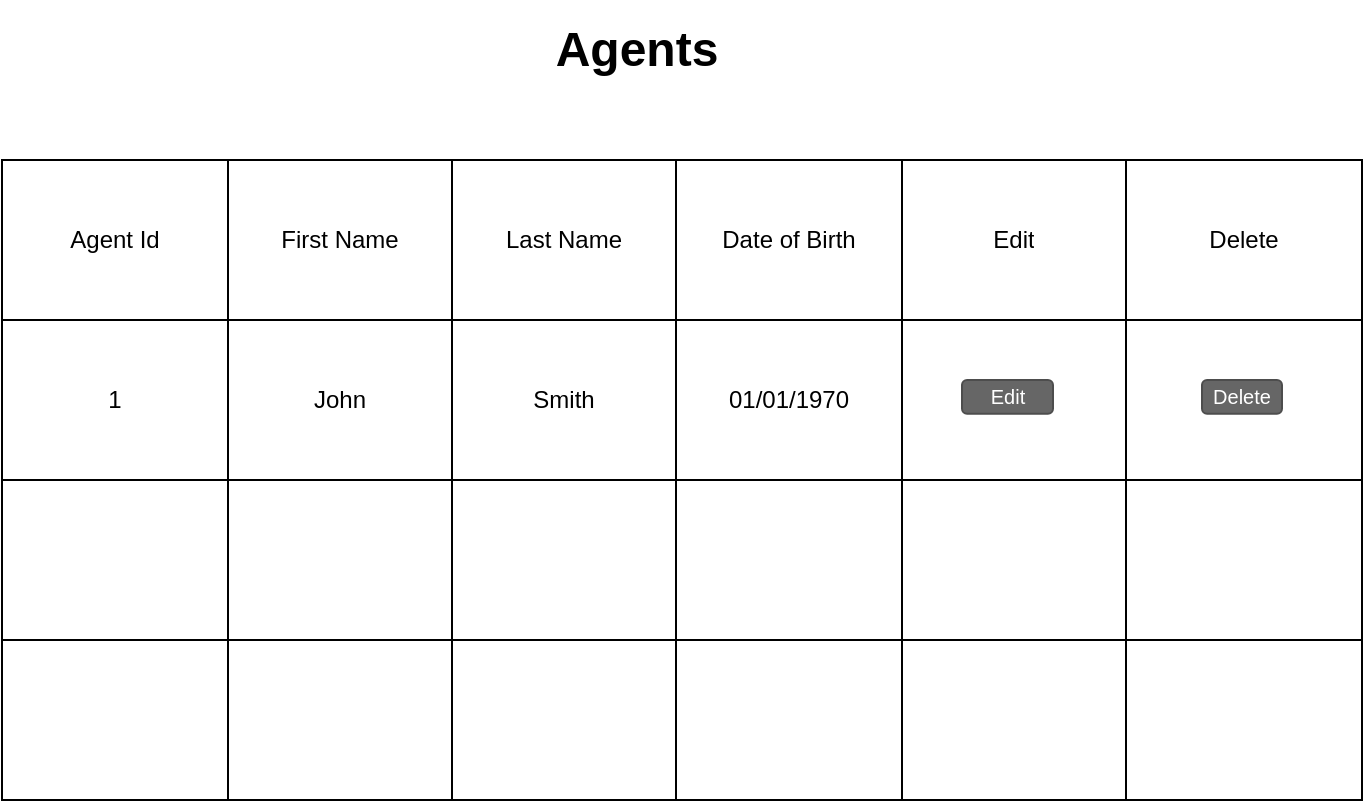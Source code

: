 <mxfile version="15.8.8" type="device" pages="4"><diagram id="z6eijUMF0me3X5bIj9Z-" name="View Agents"><mxGraphModel dx="955" dy="553" grid="1" gridSize="10" guides="1" tooltips="1" connect="1" arrows="1" fold="1" page="1" pageScale="1" pageWidth="850" pageHeight="1100" math="0" shadow="0"><root><mxCell id="0"/><mxCell id="1" parent="0"/><mxCell id="EcDxj6G93moAhAuYy6U5-36" value="" style="shape=table;startSize=0;container=1;collapsible=0;childLayout=tableLayout;" vertex="1" parent="1"><mxGeometry x="80" y="120" width="680" height="320" as="geometry"/></mxCell><mxCell id="EcDxj6G93moAhAuYy6U5-37" value="" style="shape=partialRectangle;collapsible=0;dropTarget=0;pointerEvents=0;fillColor=none;top=0;left=0;bottom=0;right=0;points=[[0,0.5],[1,0.5]];portConstraint=eastwest;" vertex="1" parent="EcDxj6G93moAhAuYy6U5-36"><mxGeometry width="680" height="80" as="geometry"/></mxCell><mxCell id="EcDxj6G93moAhAuYy6U5-38" value="Agent Id" style="shape=partialRectangle;html=1;whiteSpace=wrap;connectable=0;overflow=hidden;fillColor=none;top=0;left=0;bottom=0;right=0;pointerEvents=1;" vertex="1" parent="EcDxj6G93moAhAuYy6U5-37"><mxGeometry width="113" height="80" as="geometry"><mxRectangle width="113" height="80" as="alternateBounds"/></mxGeometry></mxCell><mxCell id="EcDxj6G93moAhAuYy6U5-39" value="First Name" style="shape=partialRectangle;html=1;whiteSpace=wrap;connectable=0;overflow=hidden;fillColor=none;top=0;left=0;bottom=0;right=0;pointerEvents=1;" vertex="1" parent="EcDxj6G93moAhAuYy6U5-37"><mxGeometry x="113" width="112" height="80" as="geometry"><mxRectangle width="112" height="80" as="alternateBounds"/></mxGeometry></mxCell><mxCell id="EcDxj6G93moAhAuYy6U5-40" value="Last Name" style="shape=partialRectangle;html=1;whiteSpace=wrap;connectable=0;overflow=hidden;fillColor=none;top=0;left=0;bottom=0;right=0;pointerEvents=1;" vertex="1" parent="EcDxj6G93moAhAuYy6U5-37"><mxGeometry x="225" width="112" height="80" as="geometry"><mxRectangle width="112" height="80" as="alternateBounds"/></mxGeometry></mxCell><mxCell id="EcDxj6G93moAhAuYy6U5-41" value="Date of Birth" style="shape=partialRectangle;html=1;whiteSpace=wrap;connectable=0;overflow=hidden;fillColor=none;top=0;left=0;bottom=0;right=0;pointerEvents=1;" vertex="1" parent="EcDxj6G93moAhAuYy6U5-37"><mxGeometry x="337" width="113" height="80" as="geometry"><mxRectangle width="113" height="80" as="alternateBounds"/></mxGeometry></mxCell><mxCell id="EcDxj6G93moAhAuYy6U5-42" value="Edit" style="shape=partialRectangle;html=1;whiteSpace=wrap;connectable=0;overflow=hidden;fillColor=none;top=0;left=0;bottom=0;right=0;pointerEvents=1;" vertex="1" parent="EcDxj6G93moAhAuYy6U5-37"><mxGeometry x="450" width="112" height="80" as="geometry"><mxRectangle width="112" height="80" as="alternateBounds"/></mxGeometry></mxCell><mxCell id="EcDxj6G93moAhAuYy6U5-43" value="Delete" style="shape=partialRectangle;html=1;whiteSpace=wrap;connectable=0;overflow=hidden;fillColor=none;top=0;left=0;bottom=0;right=0;pointerEvents=1;" vertex="1" parent="EcDxj6G93moAhAuYy6U5-37"><mxGeometry x="562" width="118" height="80" as="geometry"><mxRectangle width="118" height="80" as="alternateBounds"/></mxGeometry></mxCell><mxCell id="EcDxj6G93moAhAuYy6U5-44" value="" style="shape=partialRectangle;collapsible=0;dropTarget=0;pointerEvents=0;fillColor=none;top=0;left=0;bottom=0;right=0;points=[[0,0.5],[1,0.5]];portConstraint=eastwest;" vertex="1" parent="EcDxj6G93moAhAuYy6U5-36"><mxGeometry y="80" width="680" height="80" as="geometry"/></mxCell><mxCell id="EcDxj6G93moAhAuYy6U5-45" value="1" style="shape=partialRectangle;html=1;whiteSpace=wrap;connectable=0;overflow=hidden;fillColor=none;top=0;left=0;bottom=0;right=0;pointerEvents=1;" vertex="1" parent="EcDxj6G93moAhAuYy6U5-44"><mxGeometry width="113" height="80" as="geometry"><mxRectangle width="113" height="80" as="alternateBounds"/></mxGeometry></mxCell><mxCell id="EcDxj6G93moAhAuYy6U5-46" value="John" style="shape=partialRectangle;html=1;whiteSpace=wrap;connectable=0;overflow=hidden;fillColor=none;top=0;left=0;bottom=0;right=0;pointerEvents=1;" vertex="1" parent="EcDxj6G93moAhAuYy6U5-44"><mxGeometry x="113" width="112" height="80" as="geometry"><mxRectangle width="112" height="80" as="alternateBounds"/></mxGeometry></mxCell><mxCell id="EcDxj6G93moAhAuYy6U5-47" value="Smith" style="shape=partialRectangle;html=1;whiteSpace=wrap;connectable=0;overflow=hidden;fillColor=none;top=0;left=0;bottom=0;right=0;pointerEvents=1;" vertex="1" parent="EcDxj6G93moAhAuYy6U5-44"><mxGeometry x="225" width="112" height="80" as="geometry"><mxRectangle width="112" height="80" as="alternateBounds"/></mxGeometry></mxCell><mxCell id="EcDxj6G93moAhAuYy6U5-48" value="01/01/1970" style="shape=partialRectangle;html=1;whiteSpace=wrap;connectable=0;overflow=hidden;fillColor=none;top=0;left=0;bottom=0;right=0;pointerEvents=1;" vertex="1" parent="EcDxj6G93moAhAuYy6U5-44"><mxGeometry x="337" width="113" height="80" as="geometry"><mxRectangle width="113" height="80" as="alternateBounds"/></mxGeometry></mxCell><mxCell id="EcDxj6G93moAhAuYy6U5-49" value="" style="shape=partialRectangle;html=1;whiteSpace=wrap;connectable=0;overflow=hidden;fillColor=none;top=0;left=0;bottom=0;right=0;pointerEvents=1;" vertex="1" parent="EcDxj6G93moAhAuYy6U5-44"><mxGeometry x="450" width="112" height="80" as="geometry"><mxRectangle width="112" height="80" as="alternateBounds"/></mxGeometry></mxCell><mxCell id="EcDxj6G93moAhAuYy6U5-50" value="" style="shape=partialRectangle;html=1;whiteSpace=wrap;connectable=0;overflow=hidden;fillColor=none;top=0;left=0;bottom=0;right=0;pointerEvents=1;" vertex="1" parent="EcDxj6G93moAhAuYy6U5-44"><mxGeometry x="562" width="118" height="80" as="geometry"><mxRectangle width="118" height="80" as="alternateBounds"/></mxGeometry></mxCell><mxCell id="EcDxj6G93moAhAuYy6U5-51" value="" style="shape=partialRectangle;collapsible=0;dropTarget=0;pointerEvents=0;fillColor=none;top=0;left=0;bottom=0;right=0;points=[[0,0.5],[1,0.5]];portConstraint=eastwest;" vertex="1" parent="EcDxj6G93moAhAuYy6U5-36"><mxGeometry y="160" width="680" height="80" as="geometry"/></mxCell><mxCell id="EcDxj6G93moAhAuYy6U5-52" value="" style="shape=partialRectangle;html=1;whiteSpace=wrap;connectable=0;overflow=hidden;fillColor=none;top=0;left=0;bottom=0;right=0;pointerEvents=1;" vertex="1" parent="EcDxj6G93moAhAuYy6U5-51"><mxGeometry width="113" height="80" as="geometry"><mxRectangle width="113" height="80" as="alternateBounds"/></mxGeometry></mxCell><mxCell id="EcDxj6G93moAhAuYy6U5-53" value="" style="shape=partialRectangle;html=1;whiteSpace=wrap;connectable=0;overflow=hidden;fillColor=none;top=0;left=0;bottom=0;right=0;pointerEvents=1;" vertex="1" parent="EcDxj6G93moAhAuYy6U5-51"><mxGeometry x="113" width="112" height="80" as="geometry"><mxRectangle width="112" height="80" as="alternateBounds"/></mxGeometry></mxCell><mxCell id="EcDxj6G93moAhAuYy6U5-54" value="" style="shape=partialRectangle;html=1;whiteSpace=wrap;connectable=0;overflow=hidden;fillColor=none;top=0;left=0;bottom=0;right=0;pointerEvents=1;" vertex="1" parent="EcDxj6G93moAhAuYy6U5-51"><mxGeometry x="225" width="112" height="80" as="geometry"><mxRectangle width="112" height="80" as="alternateBounds"/></mxGeometry></mxCell><mxCell id="EcDxj6G93moAhAuYy6U5-55" value="" style="shape=partialRectangle;html=1;whiteSpace=wrap;connectable=0;overflow=hidden;fillColor=none;top=0;left=0;bottom=0;right=0;pointerEvents=1;" vertex="1" parent="EcDxj6G93moAhAuYy6U5-51"><mxGeometry x="337" width="113" height="80" as="geometry"><mxRectangle width="113" height="80" as="alternateBounds"/></mxGeometry></mxCell><mxCell id="EcDxj6G93moAhAuYy6U5-56" value="" style="shape=partialRectangle;html=1;whiteSpace=wrap;connectable=0;overflow=hidden;fillColor=none;top=0;left=0;bottom=0;right=0;pointerEvents=1;" vertex="1" parent="EcDxj6G93moAhAuYy6U5-51"><mxGeometry x="450" width="112" height="80" as="geometry"><mxRectangle width="112" height="80" as="alternateBounds"/></mxGeometry></mxCell><mxCell id="EcDxj6G93moAhAuYy6U5-57" value="" style="shape=partialRectangle;html=1;whiteSpace=wrap;connectable=0;overflow=hidden;fillColor=none;top=0;left=0;bottom=0;right=0;pointerEvents=1;" vertex="1" parent="EcDxj6G93moAhAuYy6U5-51"><mxGeometry x="562" width="118" height="80" as="geometry"><mxRectangle width="118" height="80" as="alternateBounds"/></mxGeometry></mxCell><mxCell id="EcDxj6G93moAhAuYy6U5-58" value="" style="shape=partialRectangle;collapsible=0;dropTarget=0;pointerEvents=0;fillColor=none;top=0;left=0;bottom=0;right=0;points=[[0,0.5],[1,0.5]];portConstraint=eastwest;" vertex="1" parent="EcDxj6G93moAhAuYy6U5-36"><mxGeometry y="240" width="680" height="80" as="geometry"/></mxCell><mxCell id="EcDxj6G93moAhAuYy6U5-59" value="" style="shape=partialRectangle;html=1;whiteSpace=wrap;connectable=0;overflow=hidden;fillColor=none;top=0;left=0;bottom=0;right=0;pointerEvents=1;" vertex="1" parent="EcDxj6G93moAhAuYy6U5-58"><mxGeometry width="113" height="80" as="geometry"><mxRectangle width="113" height="80" as="alternateBounds"/></mxGeometry></mxCell><mxCell id="EcDxj6G93moAhAuYy6U5-60" value="" style="shape=partialRectangle;html=1;whiteSpace=wrap;connectable=0;overflow=hidden;fillColor=none;top=0;left=0;bottom=0;right=0;pointerEvents=1;" vertex="1" parent="EcDxj6G93moAhAuYy6U5-58"><mxGeometry x="113" width="112" height="80" as="geometry"><mxRectangle width="112" height="80" as="alternateBounds"/></mxGeometry></mxCell><mxCell id="EcDxj6G93moAhAuYy6U5-61" value="" style="shape=partialRectangle;html=1;whiteSpace=wrap;connectable=0;overflow=hidden;fillColor=none;top=0;left=0;bottom=0;right=0;pointerEvents=1;" vertex="1" parent="EcDxj6G93moAhAuYy6U5-58"><mxGeometry x="225" width="112" height="80" as="geometry"><mxRectangle width="112" height="80" as="alternateBounds"/></mxGeometry></mxCell><mxCell id="EcDxj6G93moAhAuYy6U5-62" value="" style="shape=partialRectangle;html=1;whiteSpace=wrap;connectable=0;overflow=hidden;fillColor=none;top=0;left=0;bottom=0;right=0;pointerEvents=1;" vertex="1" parent="EcDxj6G93moAhAuYy6U5-58"><mxGeometry x="337" width="113" height="80" as="geometry"><mxRectangle width="113" height="80" as="alternateBounds"/></mxGeometry></mxCell><mxCell id="EcDxj6G93moAhAuYy6U5-63" value="" style="shape=partialRectangle;html=1;whiteSpace=wrap;connectable=0;overflow=hidden;fillColor=none;top=0;left=0;bottom=0;right=0;pointerEvents=1;" vertex="1" parent="EcDxj6G93moAhAuYy6U5-58"><mxGeometry x="450" width="112" height="80" as="geometry"><mxRectangle width="112" height="80" as="alternateBounds"/></mxGeometry></mxCell><mxCell id="EcDxj6G93moAhAuYy6U5-64" value="" style="shape=partialRectangle;html=1;whiteSpace=wrap;connectable=0;overflow=hidden;fillColor=none;top=0;left=0;bottom=0;right=0;pointerEvents=1;" vertex="1" parent="EcDxj6G93moAhAuYy6U5-58"><mxGeometry x="562" width="118" height="80" as="geometry"><mxRectangle width="118" height="80" as="alternateBounds"/></mxGeometry></mxCell><mxCell id="EcDxj6G93moAhAuYy6U5-80" value="Edit" style="rounded=1;html=1;shadow=0;dashed=0;whiteSpace=wrap;fontSize=10;fillColor=#666666;align=center;strokeColor=#4D4D4D;fontColor=#ffffff;" vertex="1" parent="1"><mxGeometry x="560" y="230" width="45.5" height="16.88" as="geometry"/></mxCell><mxCell id="EcDxj6G93moAhAuYy6U5-81" value="Delete" style="rounded=1;html=1;shadow=0;dashed=0;whiteSpace=wrap;fontSize=10;fillColor=#666666;align=center;strokeColor=#4D4D4D;fontColor=#ffffff;" vertex="1" parent="1"><mxGeometry x="680" y="230" width="40" height="16.88" as="geometry"/></mxCell><mxCell id="EcDxj6G93moAhAuYy6U5-82" value="&lt;b&gt;&lt;font style=&quot;font-size: 24px&quot;&gt;Agents&lt;/font&gt;&lt;/b&gt;" style="text;html=1;strokeColor=none;fillColor=none;align=center;verticalAlign=middle;whiteSpace=wrap;rounded=0;" vertex="1" parent="1"><mxGeometry x="340" y="40" width="115" height="50" as="geometry"/></mxCell></root></mxGraphModel></diagram><diagram id="tT-dYrkZueEt4wzEz8H-" name="Add Agent"><mxGraphModel dx="715" dy="553" grid="1" gridSize="10" guides="1" tooltips="1" connect="1" arrows="1" fold="1" page="1" pageScale="1" pageWidth="850" pageHeight="1100" math="0" shadow="0"><root><mxCell id="o6VJeDYH4jea77ry-9px-0"/><mxCell id="o6VJeDYH4jea77ry-9px-1" parent="o6VJeDYH4jea77ry-9px-0"/><mxCell id="9-dngBG6ITQGPNOOsTQv-0" value="Add Agent" style="text;html=1;align=center;verticalAlign=middle;resizable=0;points=[];autosize=1;strokeColor=none;fillColor=none;fontSize=24;" vertex="1" parent="o6VJeDYH4jea77ry-9px-1"><mxGeometry x="490" y="45" width="130" height="30" as="geometry"/></mxCell><mxCell id="9-dngBG6ITQGPNOOsTQv-1" value="First Name" style="fillColor=none;strokeColor=none;align=left;fontSize=14;fontColor=#212529;" vertex="1" parent="o6VJeDYH4jea77ry-9px-1"><mxGeometry x="170" y="90" width="260" height="40" as="geometry"/></mxCell><mxCell id="9-dngBG6ITQGPNOOsTQv-2" value="First Name" style="html=1;shadow=0;dashed=0;shape=mxgraph.bootstrap.rrect;rSize=5;fillColor=none;strokeColor=#999999;align=left;spacing=15;fontSize=14;fontColor=#6C767D;" vertex="1" parent="o6VJeDYH4jea77ry-9px-1"><mxGeometry width="800" height="30" relative="1" as="geometry"><mxPoint x="170" y="130" as="offset"/></mxGeometry></mxCell><mxCell id="9-dngBG6ITQGPNOOsTQv-3" value="Middle Name" style="fillColor=none;strokeColor=none;align=left;fontSize=14;fontColor=#212529;" vertex="1" parent="o6VJeDYH4jea77ry-9px-1"><mxGeometry width="260" height="40" relative="1" as="geometry"><mxPoint x="170" y="170" as="offset"/></mxGeometry></mxCell><mxCell id="9-dngBG6ITQGPNOOsTQv-4" value="Middle Name" style="html=1;shadow=0;dashed=0;shape=mxgraph.bootstrap.rrect;rSize=5;fillColor=none;strokeColor=#999999;align=left;spacing=15;fontSize=14;fontColor=#6C767D;" vertex="1" parent="o6VJeDYH4jea77ry-9px-1"><mxGeometry width="800" height="30" relative="1" as="geometry"><mxPoint x="170" y="220" as="offset"/></mxGeometry></mxCell><mxCell id="9-dngBG6ITQGPNOOsTQv-5" value="&lt;font style=&quot;font-size: 16px&quot;&gt;Required&lt;/font&gt;" style="text;html=1;strokeColor=none;fillColor=none;align=center;verticalAlign=middle;whiteSpace=wrap;rounded=0;fontSize=24;" vertex="1" parent="o6VJeDYH4jea77ry-9px-1"><mxGeometry x="425" y="130" width="135" height="30" as="geometry"/></mxCell><mxCell id="9-dngBG6ITQGPNOOsTQv-6" value="&lt;font style=&quot;font-size: 16px&quot;&gt;Required&lt;/font&gt;" style="text;html=1;strokeColor=none;fillColor=none;align=center;verticalAlign=middle;whiteSpace=wrap;rounded=0;fontSize=24;" vertex="1" parent="o6VJeDYH4jea77ry-9px-1"><mxGeometry x="425" y="220" width="135" height="30" as="geometry"/></mxCell><mxCell id="9-dngBG6ITQGPNOOsTQv-7" value="Last Name" style="fillColor=none;strokeColor=none;align=left;fontSize=14;fontColor=#212529;" vertex="1" parent="o6VJeDYH4jea77ry-9px-1"><mxGeometry x="170" y="280" width="260" height="40" as="geometry"/></mxCell><mxCell id="9-dngBG6ITQGPNOOsTQv-8" value="Last Name" style="html=1;shadow=0;dashed=0;shape=mxgraph.bootstrap.rrect;rSize=5;fillColor=none;strokeColor=#999999;align=left;spacing=15;fontSize=14;fontColor=#6C767D;" vertex="1" parent="o6VJeDYH4jea77ry-9px-1"><mxGeometry width="800" height="30" relative="1" as="geometry"><mxPoint x="170" y="320" as="offset"/></mxGeometry></mxCell><mxCell id="9-dngBG6ITQGPNOOsTQv-9" value="Date of Birth" style="fillColor=none;strokeColor=none;align=left;fontSize=14;fontColor=#212529;" vertex="1" parent="o6VJeDYH4jea77ry-9px-1"><mxGeometry width="260" height="40" relative="1" as="geometry"><mxPoint x="170" y="360" as="offset"/></mxGeometry></mxCell><mxCell id="9-dngBG6ITQGPNOOsTQv-10" value="Date of Birth (Research about date of birth inputs?)" style="html=1;shadow=0;dashed=0;shape=mxgraph.bootstrap.rrect;rSize=5;fillColor=none;strokeColor=#999999;align=left;spacing=15;fontSize=14;fontColor=#6C767D;" vertex="1" parent="o6VJeDYH4jea77ry-9px-1"><mxGeometry width="800" height="30" relative="1" as="geometry"><mxPoint x="170" y="400" as="offset"/></mxGeometry></mxCell><mxCell id="9-dngBG6ITQGPNOOsTQv-11" value="&lt;font style=&quot;font-size: 16px&quot;&gt;Required&lt;/font&gt;" style="text;html=1;strokeColor=none;fillColor=none;align=center;verticalAlign=middle;whiteSpace=wrap;rounded=0;fontSize=24;" vertex="1" parent="o6VJeDYH4jea77ry-9px-1"><mxGeometry x="430" y="320" width="135" height="30" as="geometry"/></mxCell><mxCell id="9-dngBG6ITQGPNOOsTQv-12" value="&lt;font style=&quot;font-size: 16px&quot;&gt;Required&lt;/font&gt;" style="text;html=1;strokeColor=none;fillColor=none;align=center;verticalAlign=middle;whiteSpace=wrap;rounded=0;fontSize=24;" vertex="1" parent="o6VJeDYH4jea77ry-9px-1"><mxGeometry x="590" y="400" width="135" height="30" as="geometry"/></mxCell><mxCell id="9-dngBG6ITQGPNOOsTQv-13" value="Height in Inches" style="fillColor=none;strokeColor=none;align=left;fontSize=14;fontColor=#212529;" vertex="1" parent="o6VJeDYH4jea77ry-9px-1"><mxGeometry x="170" y="450" width="260" height="40" as="geometry"/></mxCell><mxCell id="9-dngBG6ITQGPNOOsTQv-14" value="Height in Inches" style="html=1;shadow=0;dashed=0;shape=mxgraph.bootstrap.rrect;rSize=5;fillColor=none;strokeColor=#999999;align=left;spacing=15;fontSize=14;fontColor=#6C767D;" vertex="1" parent="o6VJeDYH4jea77ry-9px-1"><mxGeometry width="800" height="30" relative="1" as="geometry"><mxPoint x="170" y="490" as="offset"/></mxGeometry></mxCell><mxCell id="9-dngBG6ITQGPNOOsTQv-17" value="&lt;font style=&quot;font-size: 16px&quot;&gt;Required. Type num. min and max&lt;/font&gt;" style="text;html=1;strokeColor=none;fillColor=none;align=center;verticalAlign=middle;whiteSpace=wrap;rounded=0;fontSize=24;" vertex="1" parent="o6VJeDYH4jea77ry-9px-1"><mxGeometry x="490" y="490" width="320" height="30" as="geometry"/></mxCell><mxCell id="KeSntT-63Zij-btCMf-p-0" value="Save" style="rounded=1;html=1;shadow=0;dashed=0;whiteSpace=wrap;fontSize=10;fillColor=#666666;align=center;strokeColor=#4D4D4D;fontColor=#ffffff;" vertex="1" parent="o6VJeDYH4jea77ry-9px-1"><mxGeometry x="170" y="550" width="105.5" height="30" as="geometry"/></mxCell><mxCell id="KeSntT-63Zij-btCMf-p-1" value="Cancel" style="rounded=1;html=1;shadow=0;dashed=0;whiteSpace=wrap;fontSize=10;fillColor=#666666;align=center;strokeColor=#4D4D4D;fontColor=#ffffff;" vertex="1" parent="o6VJeDYH4jea77ry-9px-1"><mxGeometry x="290" y="550" width="105.5" height="30" as="geometry"/></mxCell></root></mxGraphModel></diagram><diagram id="7BNbuBver9azgX26CVlY" name="Edit Agent"><mxGraphModel dx="715" dy="553" grid="1" gridSize="10" guides="1" tooltips="1" connect="1" arrows="1" fold="1" page="1" pageScale="1" pageWidth="850" pageHeight="1100" math="0" shadow="0"><root><mxCell id="iDIaLR1Pyg6p3eYef-bS-0"/><mxCell id="iDIaLR1Pyg6p3eYef-bS-1" parent="iDIaLR1Pyg6p3eYef-bS-0"/><mxCell id="3jS454EBpVCqTmI09M9q-0" value="Edit Agent" style="text;html=1;align=center;verticalAlign=middle;resizable=0;points=[];autosize=1;strokeColor=none;fillColor=none;fontSize=24;" vertex="1" parent="iDIaLR1Pyg6p3eYef-bS-1"><mxGeometry x="495" y="45" width="120" height="30" as="geometry"/></mxCell><mxCell id="3jS454EBpVCqTmI09M9q-1" value="First Name" style="fillColor=none;strokeColor=none;align=left;fontSize=14;fontColor=#212529;" vertex="1" parent="iDIaLR1Pyg6p3eYef-bS-1"><mxGeometry x="170" y="90" width="260" height="40" as="geometry"/></mxCell><mxCell id="3jS454EBpVCqTmI09M9q-2" value="Middle Name" style="fillColor=none;strokeColor=none;align=left;fontSize=14;fontColor=#212529;" vertex="1" parent="iDIaLR1Pyg6p3eYef-bS-1"><mxGeometry x="170" y="170" width="260" height="40" as="geometry"/></mxCell><mxCell id="3jS454EBpVCqTmI09M9q-3" value="&lt;font style=&quot;font-size: 16px&quot;&gt;Required&lt;/font&gt;" style="text;html=1;strokeColor=none;fillColor=none;align=center;verticalAlign=middle;whiteSpace=wrap;rounded=0;fontSize=24;" vertex="1" parent="iDIaLR1Pyg6p3eYef-bS-1"><mxGeometry x="232.5" y="95" width="135" height="30" as="geometry"/></mxCell><mxCell id="3jS454EBpVCqTmI09M9q-4" value="&lt;font style=&quot;font-size: 16px&quot;&gt;Required&lt;/font&gt;" style="text;html=1;strokeColor=none;fillColor=none;align=center;verticalAlign=middle;whiteSpace=wrap;rounded=0;fontSize=24;" vertex="1" parent="iDIaLR1Pyg6p3eYef-bS-1"><mxGeometry x="232.5" y="175" width="135" height="30" as="geometry"/></mxCell><mxCell id="3jS454EBpVCqTmI09M9q-5" value="Last Name" style="fillColor=none;strokeColor=none;align=left;fontSize=14;fontColor=#212529;" vertex="1" parent="iDIaLR1Pyg6p3eYef-bS-1"><mxGeometry x="170" y="280" width="260" height="40" as="geometry"/></mxCell><mxCell id="3jS454EBpVCqTmI09M9q-6" value="Date of Birth" style="fillColor=none;strokeColor=none;align=left;fontSize=14;fontColor=#212529;" vertex="1" parent="iDIaLR1Pyg6p3eYef-bS-1"><mxGeometry x="170" y="360" width="260" height="40" as="geometry"/></mxCell><mxCell id="3jS454EBpVCqTmI09M9q-7" value="&lt;font style=&quot;font-size: 16px&quot;&gt;Required&lt;/font&gt;" style="text;html=1;strokeColor=none;fillColor=none;align=center;verticalAlign=middle;whiteSpace=wrap;rounded=0;fontSize=24;" vertex="1" parent="iDIaLR1Pyg6p3eYef-bS-1"><mxGeometry x="220" y="285" width="135" height="30" as="geometry"/></mxCell><mxCell id="3jS454EBpVCqTmI09M9q-8" value="&lt;font style=&quot;font-size: 16px&quot;&gt;Required&lt;/font&gt;" style="text;html=1;strokeColor=none;fillColor=none;align=center;verticalAlign=middle;whiteSpace=wrap;rounded=0;fontSize=24;" vertex="1" parent="iDIaLR1Pyg6p3eYef-bS-1"><mxGeometry x="232.5" y="365" width="135" height="30" as="geometry"/></mxCell><mxCell id="3jS454EBpVCqTmI09M9q-9" value="Height in Inches" style="fillColor=none;strokeColor=none;align=left;fontSize=14;fontColor=#212529;" vertex="1" parent="iDIaLR1Pyg6p3eYef-bS-1"><mxGeometry x="170" y="450" width="260" height="40" as="geometry"/></mxCell><mxCell id="3jS454EBpVCqTmI09M9q-10" value="&lt;font style=&quot;font-size: 16px&quot;&gt;Required. Type num. min and max&lt;/font&gt;" style="text;html=1;strokeColor=none;fillColor=none;align=center;verticalAlign=middle;whiteSpace=wrap;rounded=0;fontSize=24;" vertex="1" parent="iDIaLR1Pyg6p3eYef-bS-1"><mxGeometry x="250" y="450" width="320" height="30" as="geometry"/></mxCell><mxCell id="OzcX1Y4grZnHg5LQfpTI-0" value="" style="rounded=1;whiteSpace=wrap;html=1;fontSize=16;" vertex="1" parent="iDIaLR1Pyg6p3eYef-bS-1"><mxGeometry x="180" y="130" width="650" height="20" as="geometry"/></mxCell><mxCell id="OzcX1Y4grZnHg5LQfpTI-1" value="" style="rounded=1;whiteSpace=wrap;html=1;fontSize=16;" vertex="1" parent="iDIaLR1Pyg6p3eYef-bS-1"><mxGeometry x="170" y="230" width="650" height="20" as="geometry"/></mxCell><mxCell id="OzcX1Y4grZnHg5LQfpTI-2" value="" style="rounded=1;whiteSpace=wrap;html=1;fontSize=16;" vertex="1" parent="iDIaLR1Pyg6p3eYef-bS-1"><mxGeometry x="170" y="330" width="650" height="20" as="geometry"/></mxCell><mxCell id="OzcX1Y4grZnHg5LQfpTI-3" value="" style="rounded=1;whiteSpace=wrap;html=1;fontSize=16;" vertex="1" parent="iDIaLR1Pyg6p3eYef-bS-1"><mxGeometry x="170" y="410" width="650" height="20" as="geometry"/></mxCell><mxCell id="OzcX1Y4grZnHg5LQfpTI-4" value="" style="rounded=1;whiteSpace=wrap;html=1;fontSize=16;" vertex="1" parent="iDIaLR1Pyg6p3eYef-bS-1"><mxGeometry x="170" y="500" width="650" height="20" as="geometry"/></mxCell><mxCell id="Ejfy6M0IxlEfFjORFjrL-0" value="Save" style="rounded=1;html=1;shadow=0;dashed=0;whiteSpace=wrap;fontSize=10;fillColor=#666666;align=center;strokeColor=#4D4D4D;fontColor=#ffffff;" vertex="1" parent="iDIaLR1Pyg6p3eYef-bS-1"><mxGeometry x="170" y="550" width="105.5" height="30" as="geometry"/></mxCell><mxCell id="Ejfy6M0IxlEfFjORFjrL-1" value="Cancel" style="rounded=1;html=1;shadow=0;dashed=0;whiteSpace=wrap;fontSize=10;fillColor=#666666;align=center;strokeColor=#4D4D4D;fontColor=#ffffff;" vertex="1" parent="iDIaLR1Pyg6p3eYef-bS-1"><mxGeometry x="290" y="550" width="105.5" height="30" as="geometry"/></mxCell></root></mxGraphModel></diagram><diagram id="IklmarSkccLlDUJw6q54" name="Delete Agent Confirmation"><mxGraphModel dx="715" dy="553" grid="1" gridSize="10" guides="1" tooltips="1" connect="1" arrows="1" fold="1" page="1" pageScale="1" pageWidth="850" pageHeight="1100" math="0" shadow="0"><root><mxCell id="A5wZ1_nPZlciZcUyR62L-0"/><mxCell id="A5wZ1_nPZlciZcUyR62L-1" parent="A5wZ1_nPZlciZcUyR62L-0"/><mxCell id="zZ1D2CauQP686i5AeM6t-0" value="Delete" style="rounded=1;html=1;shadow=0;dashed=0;whiteSpace=wrap;fontSize=10;fillColor=#666666;align=center;strokeColor=#4D4D4D;fontColor=#ffffff;" vertex="1" parent="A5wZ1_nPZlciZcUyR62L-1"><mxGeometry x="100" y="90" width="105.5" height="30" as="geometry"/></mxCell><mxCell id="zZ1D2CauQP686i5AeM6t-1" value="Cancel" style="rounded=1;html=1;shadow=0;dashed=0;whiteSpace=wrap;fontSize=10;fillColor=#666666;align=center;strokeColor=#4D4D4D;fontColor=#ffffff;" vertex="1" parent="A5wZ1_nPZlciZcUyR62L-1"><mxGeometry x="220" y="90" width="105.5" height="30" as="geometry"/></mxCell><mxCell id="zZ1D2CauQP686i5AeM6t-2" value="&lt;font style=&quot;font-size: 24px&quot;&gt;Delete Agent&lt;/font&gt;" style="text;html=1;align=center;verticalAlign=middle;resizable=0;points=[];autosize=1;strokeColor=none;fillColor=none;fontSize=16;" vertex="1" parent="A5wZ1_nPZlciZcUyR62L-1"><mxGeometry x="100" y="10" width="150" height="30" as="geometry"/></mxCell><mxCell id="zZ1D2CauQP686i5AeM6t-3" value="&lt;font style=&quot;font-size: 17px&quot;&gt;This will permanently remove the agents record&lt;/font&gt;" style="text;html=1;align=center;verticalAlign=middle;resizable=0;points=[];autosize=1;strokeColor=none;fillColor=none;fontSize=24;" vertex="1" parent="A5wZ1_nPZlciZcUyR62L-1"><mxGeometry x="100" y="40" width="370" height="40" as="geometry"/></mxCell></root></mxGraphModel></diagram></mxfile>